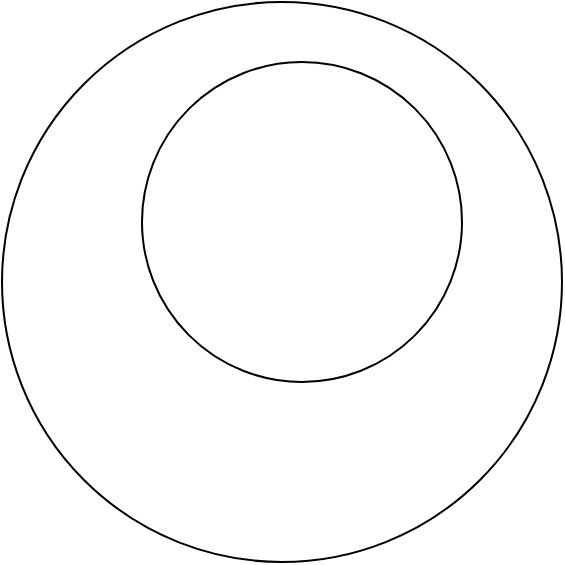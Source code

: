 <mxfile version="14.3.0" type="github">
  <diagram id="OyMOWNC8vClOuGm-MOrD" name="Page-1">
    <mxGraphModel dx="1426" dy="826" grid="1" gridSize="10" guides="1" tooltips="1" connect="1" arrows="1" fold="1" page="1" pageScale="1" pageWidth="850" pageHeight="1100" math="0" shadow="0">
      <root>
        <mxCell id="0" />
        <mxCell id="1" parent="0" />
        <mxCell id="E9-h5Ufnml4e3eN_f63X-1" value="" style="ellipse;whiteSpace=wrap;html=1;aspect=fixed;" vertex="1" parent="1">
          <mxGeometry x="310" y="20" width="280" height="280" as="geometry" />
        </mxCell>
        <mxCell id="E9-h5Ufnml4e3eN_f63X-2" value="" style="ellipse;whiteSpace=wrap;html=1;aspect=fixed;" vertex="1" parent="1">
          <mxGeometry x="380" y="50" width="160" height="160" as="geometry" />
        </mxCell>
      </root>
    </mxGraphModel>
  </diagram>
</mxfile>
